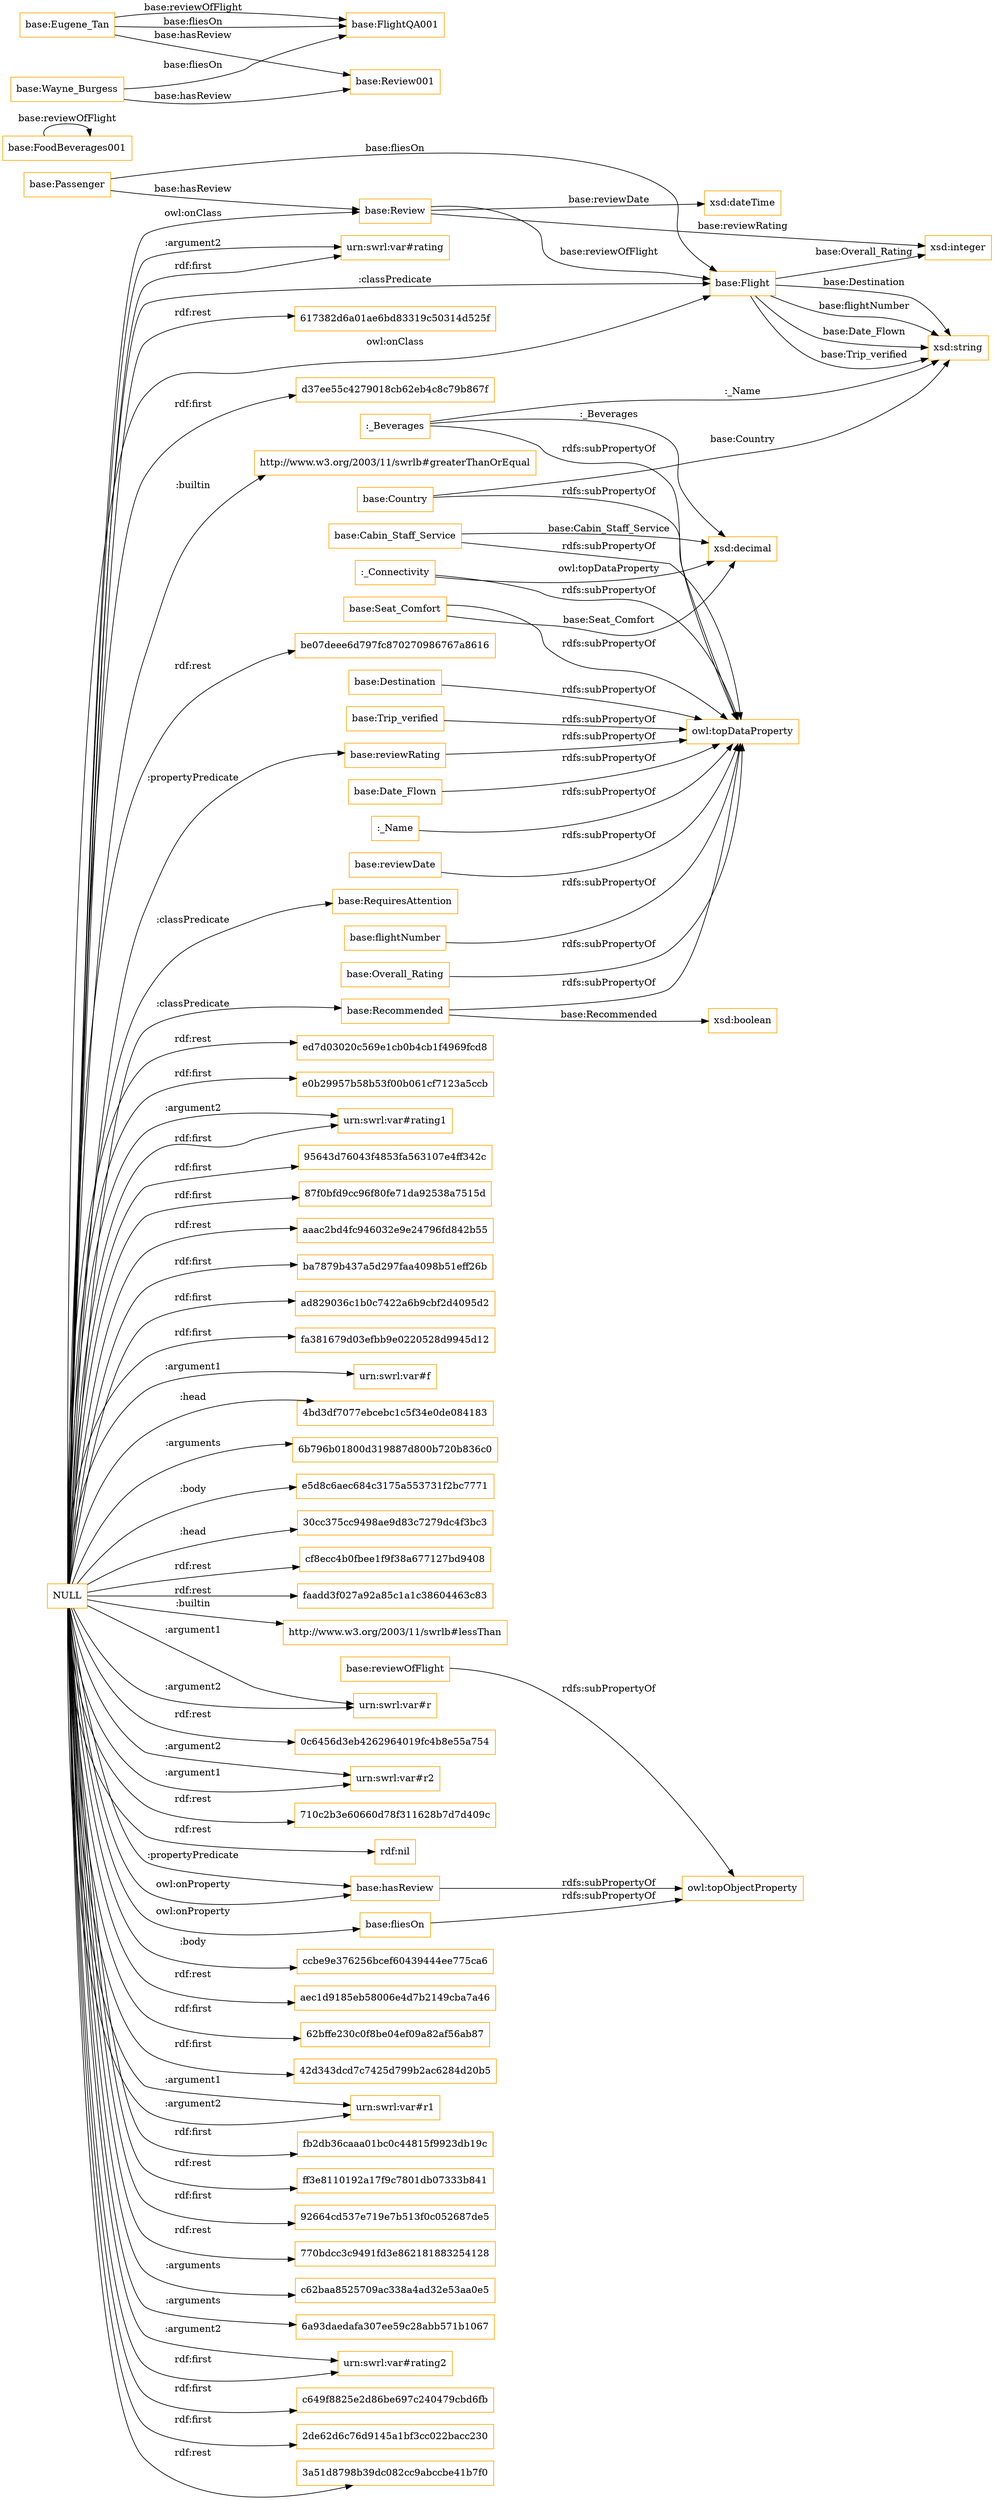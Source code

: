 digraph ar2dtool_diagram { 
rankdir=LR;
size="1501"
node [shape = rectangle, color="orange"]; "base:RequiresAttention" "base:Passenger" "base:Date_Flown" "base:Cabin_Staff_Service" "base:Country" "base:Seat_Comfort" ":_Connectivity" "base:Review" "base:Overall_Rating" "base:Destination" "base:Recommended" "base:Trip_verified" "base:Flight" ":_Beverages" ; /*classes style*/
	"NULL" -> "urn:swrl:var#rating1" [ label = "rdf:first" ];
	"NULL" -> "95643d76043f4853fa563107e4ff342c" [ label = "rdf:first" ];
	"NULL" -> "87f0bfd9cc96f80fe71da92538a7515d" [ label = "rdf:first" ];
	"NULL" -> "aaac2bd4fc946032e9e24796fd842b55" [ label = "rdf:rest" ];
	"NULL" -> "ba7879b437a5d297faa4098b51eff26b" [ label = "rdf:first" ];
	"NULL" -> "ad829036c1b0c7422a6b9cbf2d4095d2" [ label = "rdf:first" ];
	"NULL" -> "base:reviewRating" [ label = ":propertyPredicate" ];
	"NULL" -> "fa381679d03efbb9e0220528d9945d12" [ label = "rdf:first" ];
	"NULL" -> "urn:swrl:var#f" [ label = ":argument1" ];
	"NULL" -> "4bd3df7077ebcebc1c5f34e0de084183" [ label = ":head" ];
	"NULL" -> "6b796b01800d319887d800b720b836c0" [ label = ":arguments" ];
	"NULL" -> "e5d8c6aec684c3175a553731f2bc7771" [ label = ":body" ];
	"NULL" -> "30cc375cc9498ae9d83c7279dc4f3bc3" [ label = ":head" ];
	"NULL" -> "base:RequiresAttention" [ label = ":classPredicate" ];
	"NULL" -> "cf8ecc4b0fbee1f9f38a677127bd9408" [ label = "rdf:rest" ];
	"NULL" -> "faadd3f027a92a85c1a1c38604463c83" [ label = "rdf:rest" ];
	"NULL" -> "http://www.w3.org/2003/11/swrlb#lessThan" [ label = ":builtin" ];
	"NULL" -> "urn:swrl:var#r" [ label = ":argument2" ];
	"NULL" -> "0c6456d3eb4262964019fc4b8e55a754" [ label = "rdf:rest" ];
	"NULL" -> "urn:swrl:var#r2" [ label = ":argument1" ];
	"NULL" -> "710c2b3e60660d78f311628b7d7d409c" [ label = "rdf:rest" ];
	"NULL" -> "rdf:nil" [ label = "rdf:rest" ];
	"NULL" -> "base:Review" [ label = "owl:onClass" ];
	"NULL" -> "base:hasReview" [ label = "owl:onProperty" ];
	"NULL" -> "ccbe9e376256bcef60439444ee775ca6" [ label = ":body" ];
	"NULL" -> "aec1d9185eb58006e4d7b2149cba7a46" [ label = "rdf:rest" ];
	"NULL" -> "base:fliesOn" [ label = "owl:onProperty" ];
	"NULL" -> "62bffe230c0f8be04ef09a82af56ab87" [ label = "rdf:first" ];
	"NULL" -> "42d343dcd7c7425d799b2ac6284d20b5" [ label = "rdf:first" ];
	"NULL" -> "urn:swrl:var#r1" [ label = ":argument2" ];
	"NULL" -> "urn:swrl:var#rating1" [ label = ":argument2" ];
	"NULL" -> "fb2db36caaa01bc0c44815f9923db19c" [ label = "rdf:first" ];
	"NULL" -> "ff3e8110192a17f9c7801db07333b841" [ label = "rdf:rest" ];
	"NULL" -> "92664cd537e719e7b513f0c052687de5" [ label = "rdf:first" ];
	"NULL" -> "770bdcc3c9491fd3e862181883254128" [ label = "rdf:rest" ];
	"NULL" -> "c62baa8525709ac338a4ad32e53aa0e5" [ label = ":arguments" ];
	"NULL" -> "base:Recommended" [ label = ":classPredicate" ];
	"NULL" -> "6a93daedafa307ee59c28abb571b1067" [ label = ":arguments" ];
	"NULL" -> "base:Flight" [ label = "owl:onClass" ];
	"NULL" -> "urn:swrl:var#rating2" [ label = "rdf:first" ];
	"NULL" -> "c649f8825e2d86be697c240479cbd6fb" [ label = "rdf:first" ];
	"NULL" -> "2de62d6c76d9145a1bf3cc022bacc230" [ label = "rdf:first" ];
	"NULL" -> "urn:swrl:var#r1" [ label = ":argument1" ];
	"NULL" -> "3a51d8798b39dc082cc9abccbe41b7f0" [ label = "rdf:rest" ];
	"NULL" -> "urn:swrl:var#rating" [ label = "rdf:first" ];
	"NULL" -> "617382d6a01ae6bd83319c50314d525f" [ label = "rdf:rest" ];
	"NULL" -> "base:hasReview" [ label = ":propertyPredicate" ];
	"NULL" -> "urn:swrl:var#rating2" [ label = ":argument2" ];
	"NULL" -> "d37ee55c4279018cb62eb4c8c79b867f" [ label = "rdf:first" ];
	"NULL" -> "http://www.w3.org/2003/11/swrlb#greaterThanOrEqual" [ label = ":builtin" ];
	"NULL" -> "be07deee6d797fc870270986767a8616" [ label = "rdf:rest" ];
	"NULL" -> "urn:swrl:var#rating" [ label = ":argument2" ];
	"NULL" -> "base:Flight" [ label = ":classPredicate" ];
	"NULL" -> "urn:swrl:var#r2" [ label = ":argument2" ];
	"NULL" -> "ed7d03020c569e1cb0b4cb1f4969fcd8" [ label = "rdf:rest" ];
	"NULL" -> "e0b29957b58b53f00b061cf7123a5ccb" [ label = "rdf:first" ];
	"NULL" -> "urn:swrl:var#r" [ label = ":argument1" ];
	"base:Date_Flown" -> "owl:topDataProperty" [ label = "rdfs:subPropertyOf" ];
	"base:Destination" -> "owl:topDataProperty" [ label = "rdfs:subPropertyOf" ];
	"base:hasReview" -> "owl:topObjectProperty" [ label = "rdfs:subPropertyOf" ];
	"base:Seat_Comfort" -> "owl:topDataProperty" [ label = "rdfs:subPropertyOf" ];
	"base:FoodBeverages001" -> "base:FoodBeverages001" [ label = "base:reviewOfFlight" ];
	"base:Trip_verified" -> "owl:topDataProperty" [ label = "rdfs:subPropertyOf" ];
	":_Name" -> "owl:topDataProperty" [ label = "rdfs:subPropertyOf" ];
	"base:reviewOfFlight" -> "owl:topObjectProperty" [ label = "rdfs:subPropertyOf" ];
	":_Connectivity" -> "owl:topDataProperty" [ label = "rdfs:subPropertyOf" ];
	"base:Recommended" -> "owl:topDataProperty" [ label = "rdfs:subPropertyOf" ];
	"base:fliesOn" -> "owl:topObjectProperty" [ label = "rdfs:subPropertyOf" ];
	"base:Country" -> "owl:topDataProperty" [ label = "rdfs:subPropertyOf" ];
	":_Beverages" -> "owl:topDataProperty" [ label = "rdfs:subPropertyOf" ];
	"base:reviewDate" -> "owl:topDataProperty" [ label = "rdfs:subPropertyOf" ];
	"base:reviewRating" -> "owl:topDataProperty" [ label = "rdfs:subPropertyOf" ];
	"base:Wayne_Burgess" -> "base:Review001" [ label = "base:hasReview" ];
	"base:Wayne_Burgess" -> "base:FlightQA001" [ label = "base:fliesOn" ];
	"base:flightNumber" -> "owl:topDataProperty" [ label = "rdfs:subPropertyOf" ];
	"base:Eugene_Tan" -> "base:FlightQA001" [ label = "base:reviewOfFlight" ];
	"base:Eugene_Tan" -> "base:FlightQA001" [ label = "base:fliesOn" ];
	"base:Eugene_Tan" -> "base:Review001" [ label = "base:hasReview" ];
	"base:Overall_Rating" -> "owl:topDataProperty" [ label = "rdfs:subPropertyOf" ];
	"base:Cabin_Staff_Service" -> "owl:topDataProperty" [ label = "rdfs:subPropertyOf" ];
	"base:Flight" -> "xsd:string" [ label = "base:Trip_verified" ];
	"base:Flight" -> "xsd:string" [ label = "base:Destination" ];
	"base:Flight" -> "xsd:integer" [ label = "base:Overall_Rating" ];
	"base:Seat_Comfort" -> "xsd:decimal" [ label = "base:Seat_Comfort" ];
	"base:Country" -> "xsd:string" [ label = "base:Country" ];
	"base:Review" -> "xsd:integer" [ label = "base:reviewRating" ];
	"base:Flight" -> "xsd:string" [ label = "base:flightNumber" ];
	"base:Passenger" -> "base:Review" [ label = "base:hasReview" ];
	"base:Cabin_Staff_Service" -> "xsd:decimal" [ label = "base:Cabin_Staff_Service" ];
	"base:Review" -> "xsd:dateTime" [ label = "base:reviewDate" ];
	"base:Flight" -> "xsd:string" [ label = "base:Date_Flown" ];
	":_Connectivity" -> "xsd:decimal" [ label = "owl:topDataProperty" ];
	"base:Review" -> "base:Flight" [ label = "base:reviewOfFlight" ];
	"base:Recommended" -> "xsd:boolean" [ label = "base:Recommended" ];
	":_Beverages" -> "xsd:decimal" [ label = ":_Beverages" ];
	":_Beverages" -> "xsd:string" [ label = ":_Name" ];
	"base:Passenger" -> "base:Flight" [ label = "base:fliesOn" ];

}

